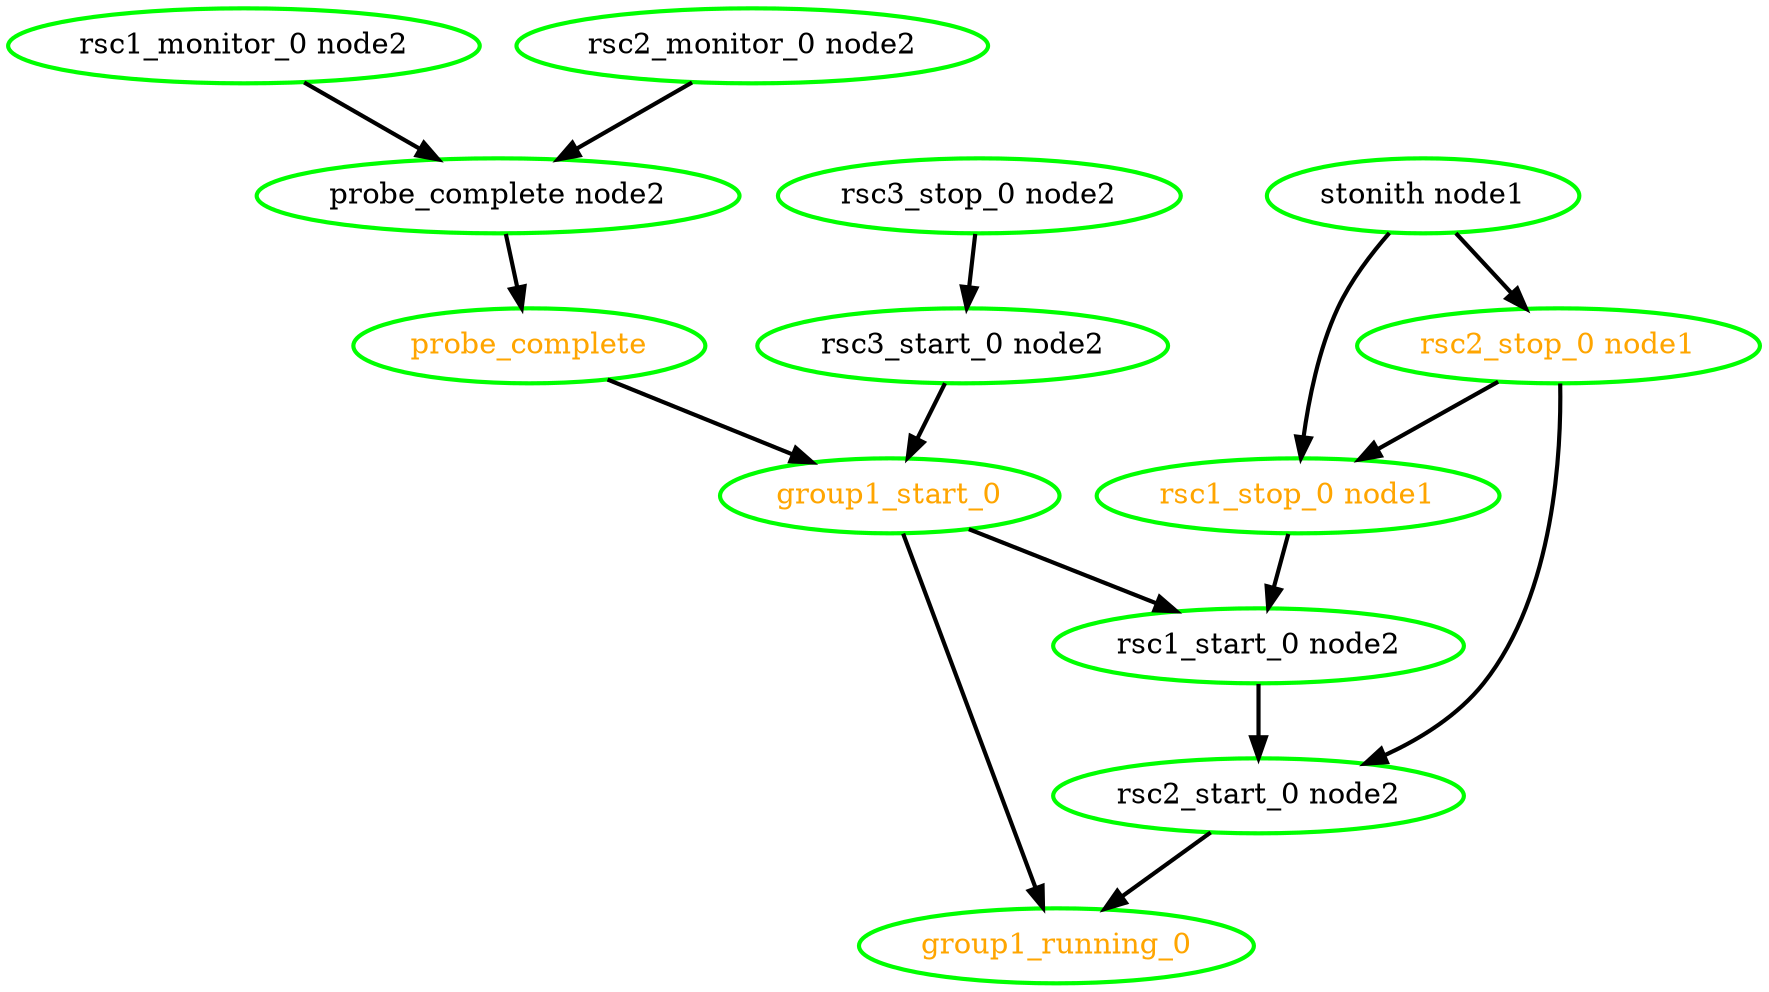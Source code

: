 digraph "g" {
	size = "30,30"
"rsc1_stop_0 node1" [ style=bold color="green" fontcolor="orange" ]
"probe_complete" [ style=bold color="green" fontcolor="orange" ]
"probe_complete node2" [ style=bold color="green" fontcolor="black" ]
"rsc1_monitor_0 node2" [ style=bold color="green" fontcolor="black" ]
"rsc2_monitor_0 node2" [ style=bold color="green" fontcolor="black" ]
"rsc1_start_0 node2" [ style=bold color="green" fontcolor="black" ]
"rsc2_stop_0 node1" [ style=bold color="green" fontcolor="orange" ]
"rsc2_start_0 node2" [ style=bold color="green" fontcolor="black" ]
"group1_start_0" [ style=bold color="green" fontcolor="orange" ]
"group1_running_0" [ style=bold color="green" fontcolor="orange" ]
"rsc3_stop_0 node2" [ style=bold color="green" fontcolor="black" ]
"rsc3_start_0 node2" [ style=bold color="green" fontcolor="black" ]
"stonith node1" [ style=bold color="green" fontcolor="black" ]
"rsc2_stop_0 node1" -> "rsc1_stop_0 node1" [ style = bold]
"stonith node1" -> "rsc1_stop_0 node1" [ style = bold]
"probe_complete node2" -> "probe_complete" [ style = bold]
"rsc1_monitor_0 node2" -> "probe_complete node2" [ style = bold]
"rsc2_monitor_0 node2" -> "probe_complete node2" [ style = bold]
"rsc1_stop_0 node1" -> "rsc1_start_0 node2" [ style = bold]
"group1_start_0" -> "rsc1_start_0 node2" [ style = bold]
"stonith node1" -> "rsc2_stop_0 node1" [ style = bold]
"rsc1_start_0 node2" -> "rsc2_start_0 node2" [ style = bold]
"rsc2_stop_0 node1" -> "rsc2_start_0 node2" [ style = bold]
"probe_complete" -> "group1_start_0" [ style = bold]
"rsc3_start_0 node2" -> "group1_start_0" [ style = bold]
"rsc2_start_0 node2" -> "group1_running_0" [ style = bold]
"group1_start_0" -> "group1_running_0" [ style = bold]
"rsc3_stop_0 node2" -> "rsc3_start_0 node2" [ style = bold]
}
